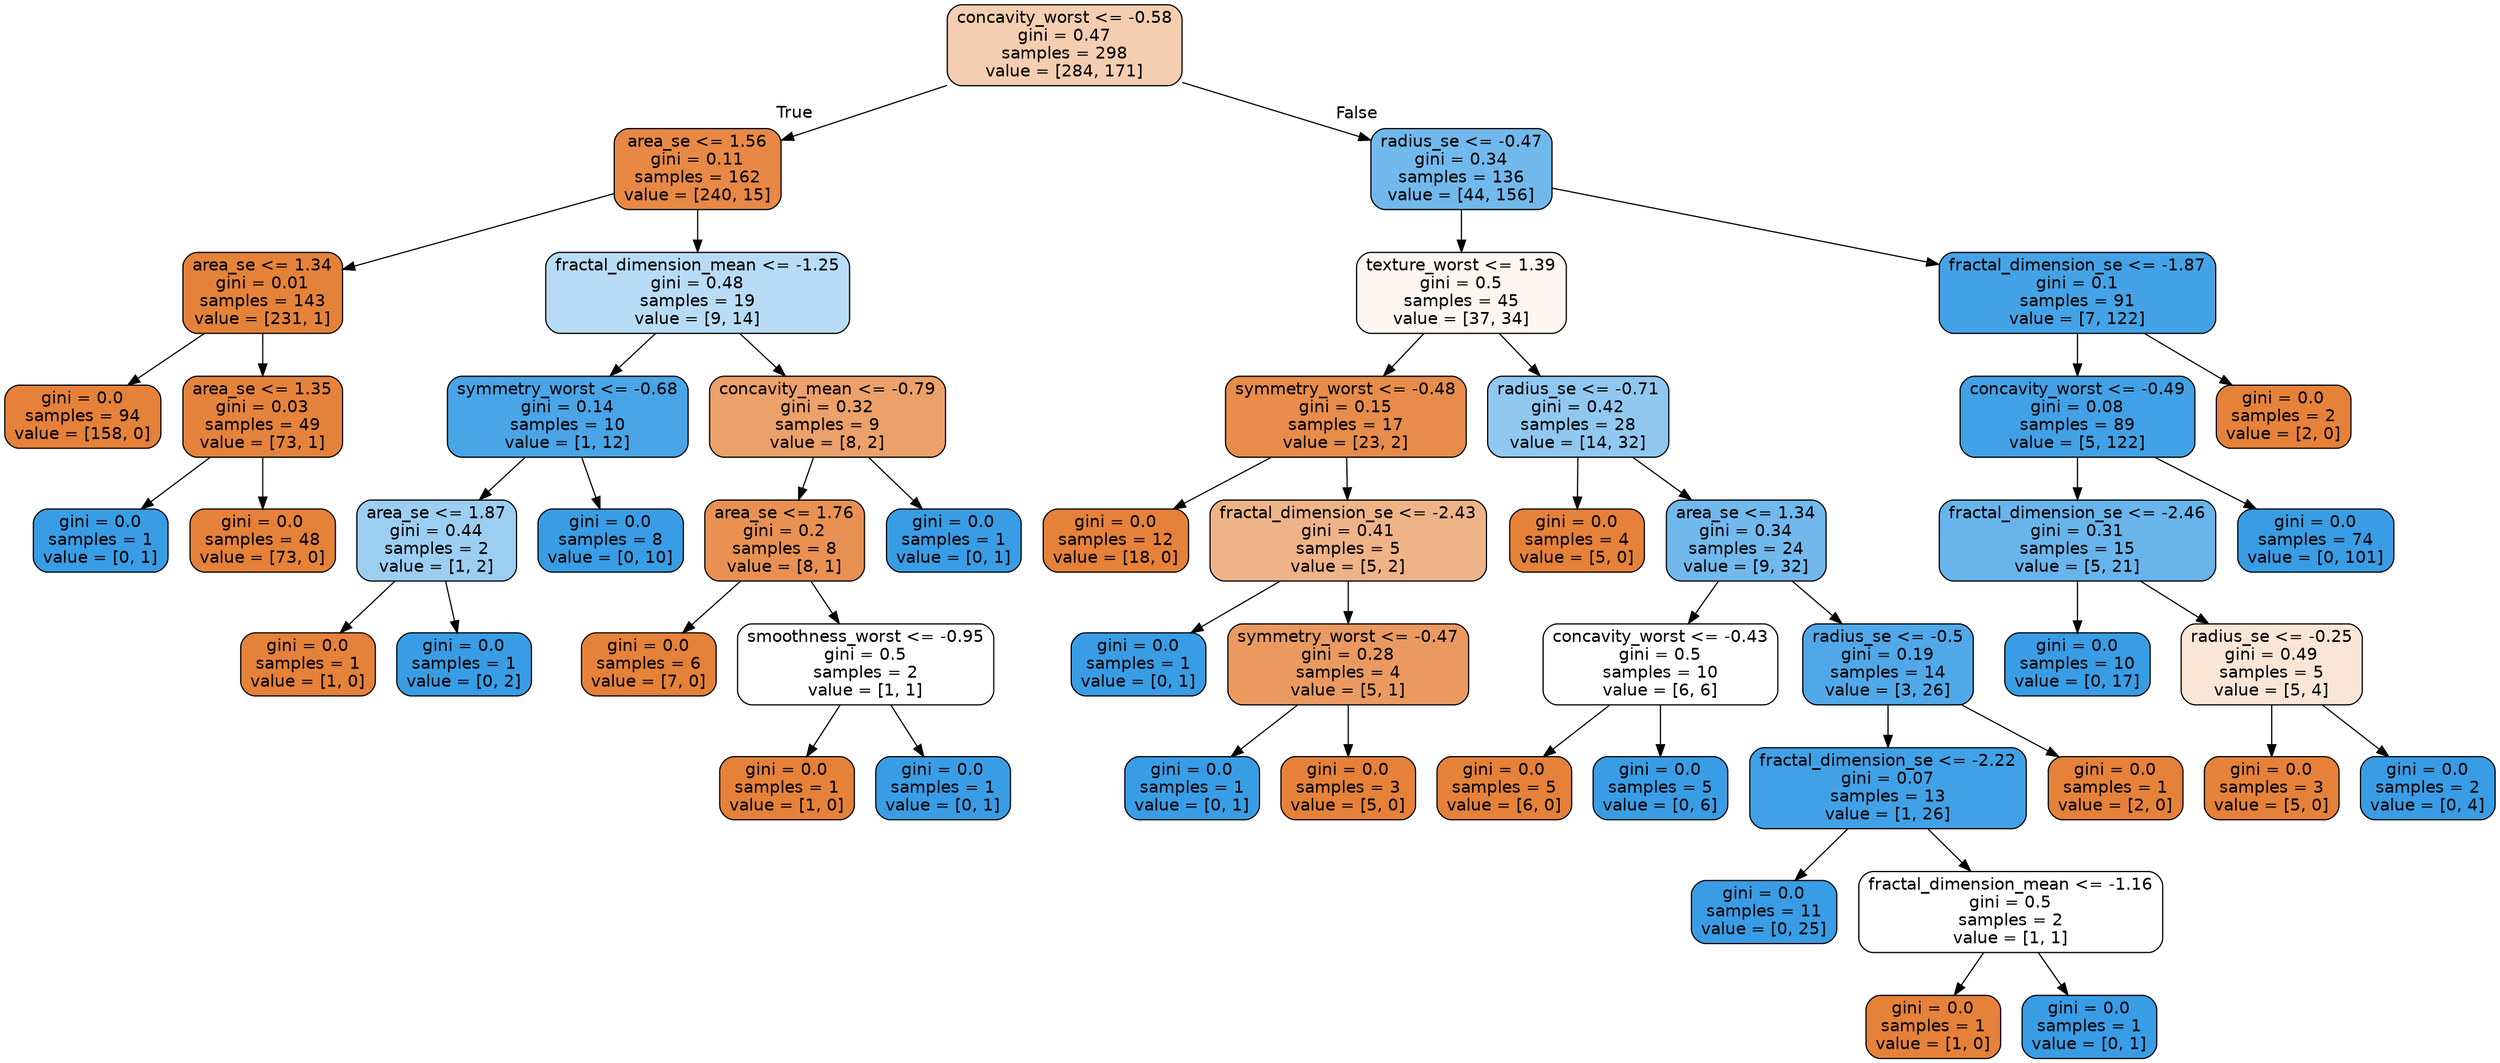 digraph Tree {
node [shape=box, style="filled, rounded", color="black", fontname=helvetica] ;
edge [fontname=helvetica] ;
0 [label="concavity_worst <= -0.58\ngini = 0.47\nsamples = 298\nvalue = [284, 171]", fillcolor="#f5cdb0"] ;
1 [label="area_se <= 1.56\ngini = 0.11\nsamples = 162\nvalue = [240, 15]", fillcolor="#e78945"] ;
0 -> 1 [labeldistance=2.5, labelangle=45, headlabel="True"] ;
2 [label="area_se <= 1.34\ngini = 0.01\nsamples = 143\nvalue = [231, 1]", fillcolor="#e5823a"] ;
1 -> 2 ;
3 [label="gini = 0.0\nsamples = 94\nvalue = [158, 0]", fillcolor="#e58139"] ;
2 -> 3 ;
4 [label="area_se <= 1.35\ngini = 0.03\nsamples = 49\nvalue = [73, 1]", fillcolor="#e5833c"] ;
2 -> 4 ;
5 [label="gini = 0.0\nsamples = 1\nvalue = [0, 1]", fillcolor="#399de5"] ;
4 -> 5 ;
6 [label="gini = 0.0\nsamples = 48\nvalue = [73, 0]", fillcolor="#e58139"] ;
4 -> 6 ;
7 [label="fractal_dimension_mean <= -1.25\ngini = 0.48\nsamples = 19\nvalue = [9, 14]", fillcolor="#b8dcf6"] ;
1 -> 7 ;
8 [label="symmetry_worst <= -0.68\ngini = 0.14\nsamples = 10\nvalue = [1, 12]", fillcolor="#49a5e7"] ;
7 -> 8 ;
9 [label="area_se <= 1.87\ngini = 0.44\nsamples = 2\nvalue = [1, 2]", fillcolor="#9ccef2"] ;
8 -> 9 ;
10 [label="gini = 0.0\nsamples = 1\nvalue = [1, 0]", fillcolor="#e58139"] ;
9 -> 10 ;
11 [label="gini = 0.0\nsamples = 1\nvalue = [0, 2]", fillcolor="#399de5"] ;
9 -> 11 ;
12 [label="gini = 0.0\nsamples = 8\nvalue = [0, 10]", fillcolor="#399de5"] ;
8 -> 12 ;
13 [label="concavity_mean <= -0.79\ngini = 0.32\nsamples = 9\nvalue = [8, 2]", fillcolor="#eca06a"] ;
7 -> 13 ;
14 [label="area_se <= 1.76\ngini = 0.2\nsamples = 8\nvalue = [8, 1]", fillcolor="#e89152"] ;
13 -> 14 ;
15 [label="gini = 0.0\nsamples = 6\nvalue = [7, 0]", fillcolor="#e58139"] ;
14 -> 15 ;
16 [label="smoothness_worst <= -0.95\ngini = 0.5\nsamples = 2\nvalue = [1, 1]", fillcolor="#ffffff"] ;
14 -> 16 ;
17 [label="gini = 0.0\nsamples = 1\nvalue = [1, 0]", fillcolor="#e58139"] ;
16 -> 17 ;
18 [label="gini = 0.0\nsamples = 1\nvalue = [0, 1]", fillcolor="#399de5"] ;
16 -> 18 ;
19 [label="gini = 0.0\nsamples = 1\nvalue = [0, 1]", fillcolor="#399de5"] ;
13 -> 19 ;
20 [label="radius_se <= -0.47\ngini = 0.34\nsamples = 136\nvalue = [44, 156]", fillcolor="#71b9ec"] ;
0 -> 20 [labeldistance=2.5, labelangle=-45, headlabel="False"] ;
21 [label="texture_worst <= 1.39\ngini = 0.5\nsamples = 45\nvalue = [37, 34]", fillcolor="#fdf5ef"] ;
20 -> 21 ;
22 [label="symmetry_worst <= -0.48\ngini = 0.15\nsamples = 17\nvalue = [23, 2]", fillcolor="#e78c4a"] ;
21 -> 22 ;
23 [label="gini = 0.0\nsamples = 12\nvalue = [18, 0]", fillcolor="#e58139"] ;
22 -> 23 ;
24 [label="fractal_dimension_se <= -2.43\ngini = 0.41\nsamples = 5\nvalue = [5, 2]", fillcolor="#efb388"] ;
22 -> 24 ;
25 [label="gini = 0.0\nsamples = 1\nvalue = [0, 1]", fillcolor="#399de5"] ;
24 -> 25 ;
26 [label="symmetry_worst <= -0.47\ngini = 0.28\nsamples = 4\nvalue = [5, 1]", fillcolor="#ea9a61"] ;
24 -> 26 ;
27 [label="gini = 0.0\nsamples = 1\nvalue = [0, 1]", fillcolor="#399de5"] ;
26 -> 27 ;
28 [label="gini = 0.0\nsamples = 3\nvalue = [5, 0]", fillcolor="#e58139"] ;
26 -> 28 ;
29 [label="radius_se <= -0.71\ngini = 0.42\nsamples = 28\nvalue = [14, 32]", fillcolor="#90c8f0"] ;
21 -> 29 ;
30 [label="gini = 0.0\nsamples = 4\nvalue = [5, 0]", fillcolor="#e58139"] ;
29 -> 30 ;
31 [label="area_se <= 1.34\ngini = 0.34\nsamples = 24\nvalue = [9, 32]", fillcolor="#71b9ec"] ;
29 -> 31 ;
32 [label="concavity_worst <= -0.43\ngini = 0.5\nsamples = 10\nvalue = [6, 6]", fillcolor="#ffffff"] ;
31 -> 32 ;
33 [label="gini = 0.0\nsamples = 5\nvalue = [6, 0]", fillcolor="#e58139"] ;
32 -> 33 ;
34 [label="gini = 0.0\nsamples = 5\nvalue = [0, 6]", fillcolor="#399de5"] ;
32 -> 34 ;
35 [label="radius_se <= -0.5\ngini = 0.19\nsamples = 14\nvalue = [3, 26]", fillcolor="#50a8e8"] ;
31 -> 35 ;
36 [label="fractal_dimension_se <= -2.22\ngini = 0.07\nsamples = 13\nvalue = [1, 26]", fillcolor="#41a1e6"] ;
35 -> 36 ;
37 [label="gini = 0.0\nsamples = 11\nvalue = [0, 25]", fillcolor="#399de5"] ;
36 -> 37 ;
38 [label="fractal_dimension_mean <= -1.16\ngini = 0.5\nsamples = 2\nvalue = [1, 1]", fillcolor="#ffffff"] ;
36 -> 38 ;
39 [label="gini = 0.0\nsamples = 1\nvalue = [1, 0]", fillcolor="#e58139"] ;
38 -> 39 ;
40 [label="gini = 0.0\nsamples = 1\nvalue = [0, 1]", fillcolor="#399de5"] ;
38 -> 40 ;
41 [label="gini = 0.0\nsamples = 1\nvalue = [2, 0]", fillcolor="#e58139"] ;
35 -> 41 ;
42 [label="fractal_dimension_se <= -1.87\ngini = 0.1\nsamples = 91\nvalue = [7, 122]", fillcolor="#44a3e6"] ;
20 -> 42 ;
43 [label="concavity_worst <= -0.49\ngini = 0.08\nsamples = 89\nvalue = [5, 122]", fillcolor="#41a1e6"] ;
42 -> 43 ;
44 [label="fractal_dimension_se <= -2.46\ngini = 0.31\nsamples = 15\nvalue = [5, 21]", fillcolor="#68b4eb"] ;
43 -> 44 ;
45 [label="gini = 0.0\nsamples = 10\nvalue = [0, 17]", fillcolor="#399de5"] ;
44 -> 45 ;
46 [label="radius_se <= -0.25\ngini = 0.49\nsamples = 5\nvalue = [5, 4]", fillcolor="#fae6d7"] ;
44 -> 46 ;
47 [label="gini = 0.0\nsamples = 3\nvalue = [5, 0]", fillcolor="#e58139"] ;
46 -> 47 ;
48 [label="gini = 0.0\nsamples = 2\nvalue = [0, 4]", fillcolor="#399de5"] ;
46 -> 48 ;
49 [label="gini = 0.0\nsamples = 74\nvalue = [0, 101]", fillcolor="#399de5"] ;
43 -> 49 ;
50 [label="gini = 0.0\nsamples = 2\nvalue = [2, 0]", fillcolor="#e58139"] ;
42 -> 50 ;
}
